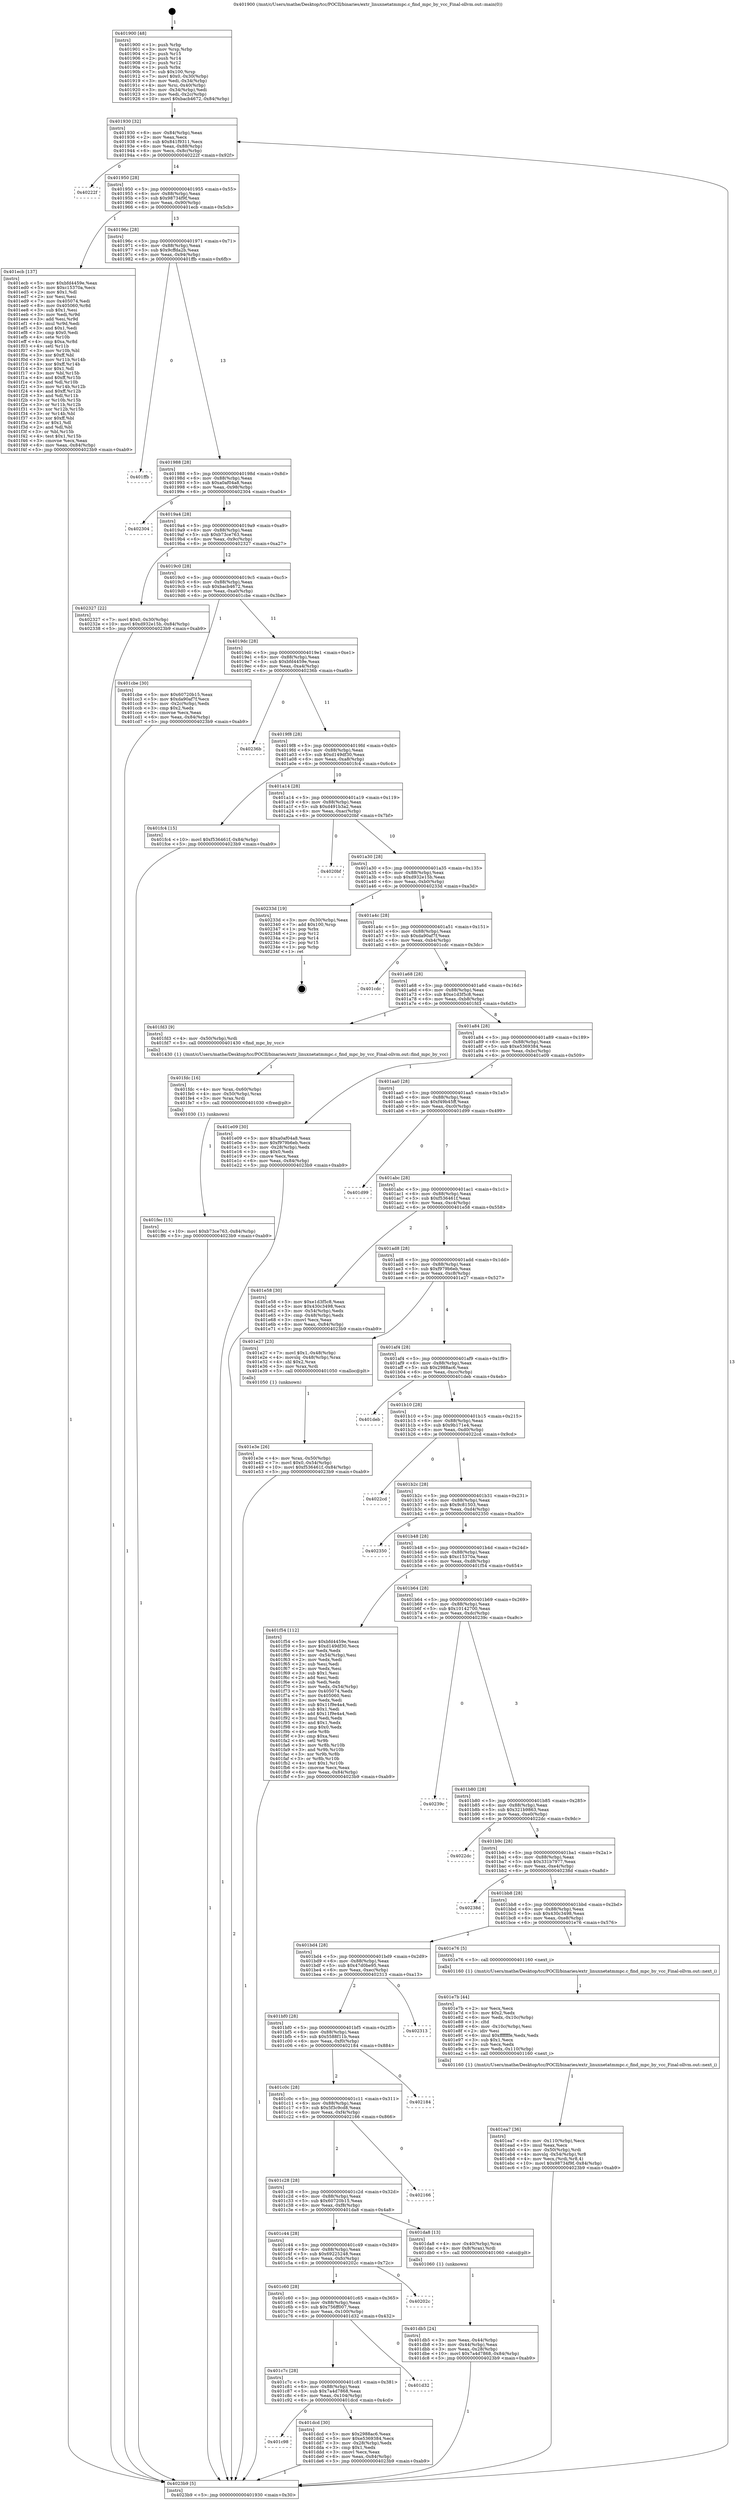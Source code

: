 digraph "0x401900" {
  label = "0x401900 (/mnt/c/Users/mathe/Desktop/tcc/POCII/binaries/extr_linuxnetatmmpc.c_find_mpc_by_vcc_Final-ollvm.out::main(0))"
  labelloc = "t"
  node[shape=record]

  Entry [label="",width=0.3,height=0.3,shape=circle,fillcolor=black,style=filled]
  "0x401930" [label="{
     0x401930 [32]\l
     | [instrs]\l
     &nbsp;&nbsp;0x401930 \<+6\>: mov -0x84(%rbp),%eax\l
     &nbsp;&nbsp;0x401936 \<+2\>: mov %eax,%ecx\l
     &nbsp;&nbsp;0x401938 \<+6\>: sub $0x841f9311,%ecx\l
     &nbsp;&nbsp;0x40193e \<+6\>: mov %eax,-0x88(%rbp)\l
     &nbsp;&nbsp;0x401944 \<+6\>: mov %ecx,-0x8c(%rbp)\l
     &nbsp;&nbsp;0x40194a \<+6\>: je 000000000040222f \<main+0x92f\>\l
  }"]
  "0x40222f" [label="{
     0x40222f\l
  }", style=dashed]
  "0x401950" [label="{
     0x401950 [28]\l
     | [instrs]\l
     &nbsp;&nbsp;0x401950 \<+5\>: jmp 0000000000401955 \<main+0x55\>\l
     &nbsp;&nbsp;0x401955 \<+6\>: mov -0x88(%rbp),%eax\l
     &nbsp;&nbsp;0x40195b \<+5\>: sub $0x98734f9f,%eax\l
     &nbsp;&nbsp;0x401960 \<+6\>: mov %eax,-0x90(%rbp)\l
     &nbsp;&nbsp;0x401966 \<+6\>: je 0000000000401ecb \<main+0x5cb\>\l
  }"]
  Exit [label="",width=0.3,height=0.3,shape=circle,fillcolor=black,style=filled,peripheries=2]
  "0x401ecb" [label="{
     0x401ecb [137]\l
     | [instrs]\l
     &nbsp;&nbsp;0x401ecb \<+5\>: mov $0xbfd4459e,%eax\l
     &nbsp;&nbsp;0x401ed0 \<+5\>: mov $0xc15370a,%ecx\l
     &nbsp;&nbsp;0x401ed5 \<+2\>: mov $0x1,%dl\l
     &nbsp;&nbsp;0x401ed7 \<+2\>: xor %esi,%esi\l
     &nbsp;&nbsp;0x401ed9 \<+7\>: mov 0x405074,%edi\l
     &nbsp;&nbsp;0x401ee0 \<+8\>: mov 0x405060,%r8d\l
     &nbsp;&nbsp;0x401ee8 \<+3\>: sub $0x1,%esi\l
     &nbsp;&nbsp;0x401eeb \<+3\>: mov %edi,%r9d\l
     &nbsp;&nbsp;0x401eee \<+3\>: add %esi,%r9d\l
     &nbsp;&nbsp;0x401ef1 \<+4\>: imul %r9d,%edi\l
     &nbsp;&nbsp;0x401ef5 \<+3\>: and $0x1,%edi\l
     &nbsp;&nbsp;0x401ef8 \<+3\>: cmp $0x0,%edi\l
     &nbsp;&nbsp;0x401efb \<+4\>: sete %r10b\l
     &nbsp;&nbsp;0x401eff \<+4\>: cmp $0xa,%r8d\l
     &nbsp;&nbsp;0x401f03 \<+4\>: setl %r11b\l
     &nbsp;&nbsp;0x401f07 \<+3\>: mov %r10b,%bl\l
     &nbsp;&nbsp;0x401f0a \<+3\>: xor $0xff,%bl\l
     &nbsp;&nbsp;0x401f0d \<+3\>: mov %r11b,%r14b\l
     &nbsp;&nbsp;0x401f10 \<+4\>: xor $0xff,%r14b\l
     &nbsp;&nbsp;0x401f14 \<+3\>: xor $0x1,%dl\l
     &nbsp;&nbsp;0x401f17 \<+3\>: mov %bl,%r15b\l
     &nbsp;&nbsp;0x401f1a \<+4\>: and $0xff,%r15b\l
     &nbsp;&nbsp;0x401f1e \<+3\>: and %dl,%r10b\l
     &nbsp;&nbsp;0x401f21 \<+3\>: mov %r14b,%r12b\l
     &nbsp;&nbsp;0x401f24 \<+4\>: and $0xff,%r12b\l
     &nbsp;&nbsp;0x401f28 \<+3\>: and %dl,%r11b\l
     &nbsp;&nbsp;0x401f2b \<+3\>: or %r10b,%r15b\l
     &nbsp;&nbsp;0x401f2e \<+3\>: or %r11b,%r12b\l
     &nbsp;&nbsp;0x401f31 \<+3\>: xor %r12b,%r15b\l
     &nbsp;&nbsp;0x401f34 \<+3\>: or %r14b,%bl\l
     &nbsp;&nbsp;0x401f37 \<+3\>: xor $0xff,%bl\l
     &nbsp;&nbsp;0x401f3a \<+3\>: or $0x1,%dl\l
     &nbsp;&nbsp;0x401f3d \<+2\>: and %dl,%bl\l
     &nbsp;&nbsp;0x401f3f \<+3\>: or %bl,%r15b\l
     &nbsp;&nbsp;0x401f42 \<+4\>: test $0x1,%r15b\l
     &nbsp;&nbsp;0x401f46 \<+3\>: cmovne %ecx,%eax\l
     &nbsp;&nbsp;0x401f49 \<+6\>: mov %eax,-0x84(%rbp)\l
     &nbsp;&nbsp;0x401f4f \<+5\>: jmp 00000000004023b9 \<main+0xab9\>\l
  }"]
  "0x40196c" [label="{
     0x40196c [28]\l
     | [instrs]\l
     &nbsp;&nbsp;0x40196c \<+5\>: jmp 0000000000401971 \<main+0x71\>\l
     &nbsp;&nbsp;0x401971 \<+6\>: mov -0x88(%rbp),%eax\l
     &nbsp;&nbsp;0x401977 \<+5\>: sub $0x9cffda2b,%eax\l
     &nbsp;&nbsp;0x40197c \<+6\>: mov %eax,-0x94(%rbp)\l
     &nbsp;&nbsp;0x401982 \<+6\>: je 0000000000401ffb \<main+0x6fb\>\l
  }"]
  "0x401fec" [label="{
     0x401fec [15]\l
     | [instrs]\l
     &nbsp;&nbsp;0x401fec \<+10\>: movl $0xb73ce763,-0x84(%rbp)\l
     &nbsp;&nbsp;0x401ff6 \<+5\>: jmp 00000000004023b9 \<main+0xab9\>\l
  }"]
  "0x401ffb" [label="{
     0x401ffb\l
  }", style=dashed]
  "0x401988" [label="{
     0x401988 [28]\l
     | [instrs]\l
     &nbsp;&nbsp;0x401988 \<+5\>: jmp 000000000040198d \<main+0x8d\>\l
     &nbsp;&nbsp;0x40198d \<+6\>: mov -0x88(%rbp),%eax\l
     &nbsp;&nbsp;0x401993 \<+5\>: sub $0xa0af04a8,%eax\l
     &nbsp;&nbsp;0x401998 \<+6\>: mov %eax,-0x98(%rbp)\l
     &nbsp;&nbsp;0x40199e \<+6\>: je 0000000000402304 \<main+0xa04\>\l
  }"]
  "0x401fdc" [label="{
     0x401fdc [16]\l
     | [instrs]\l
     &nbsp;&nbsp;0x401fdc \<+4\>: mov %rax,-0x60(%rbp)\l
     &nbsp;&nbsp;0x401fe0 \<+4\>: mov -0x50(%rbp),%rax\l
     &nbsp;&nbsp;0x401fe4 \<+3\>: mov %rax,%rdi\l
     &nbsp;&nbsp;0x401fe7 \<+5\>: call 0000000000401030 \<free@plt\>\l
     | [calls]\l
     &nbsp;&nbsp;0x401030 \{1\} (unknown)\l
  }"]
  "0x402304" [label="{
     0x402304\l
  }", style=dashed]
  "0x4019a4" [label="{
     0x4019a4 [28]\l
     | [instrs]\l
     &nbsp;&nbsp;0x4019a4 \<+5\>: jmp 00000000004019a9 \<main+0xa9\>\l
     &nbsp;&nbsp;0x4019a9 \<+6\>: mov -0x88(%rbp),%eax\l
     &nbsp;&nbsp;0x4019af \<+5\>: sub $0xb73ce763,%eax\l
     &nbsp;&nbsp;0x4019b4 \<+6\>: mov %eax,-0x9c(%rbp)\l
     &nbsp;&nbsp;0x4019ba \<+6\>: je 0000000000402327 \<main+0xa27\>\l
  }"]
  "0x401ea7" [label="{
     0x401ea7 [36]\l
     | [instrs]\l
     &nbsp;&nbsp;0x401ea7 \<+6\>: mov -0x110(%rbp),%ecx\l
     &nbsp;&nbsp;0x401ead \<+3\>: imul %eax,%ecx\l
     &nbsp;&nbsp;0x401eb0 \<+4\>: mov -0x50(%rbp),%rdi\l
     &nbsp;&nbsp;0x401eb4 \<+4\>: movslq -0x54(%rbp),%r8\l
     &nbsp;&nbsp;0x401eb8 \<+4\>: mov %ecx,(%rdi,%r8,4)\l
     &nbsp;&nbsp;0x401ebc \<+10\>: movl $0x98734f9f,-0x84(%rbp)\l
     &nbsp;&nbsp;0x401ec6 \<+5\>: jmp 00000000004023b9 \<main+0xab9\>\l
  }"]
  "0x402327" [label="{
     0x402327 [22]\l
     | [instrs]\l
     &nbsp;&nbsp;0x402327 \<+7\>: movl $0x0,-0x30(%rbp)\l
     &nbsp;&nbsp;0x40232e \<+10\>: movl $0xd932e15b,-0x84(%rbp)\l
     &nbsp;&nbsp;0x402338 \<+5\>: jmp 00000000004023b9 \<main+0xab9\>\l
  }"]
  "0x4019c0" [label="{
     0x4019c0 [28]\l
     | [instrs]\l
     &nbsp;&nbsp;0x4019c0 \<+5\>: jmp 00000000004019c5 \<main+0xc5\>\l
     &nbsp;&nbsp;0x4019c5 \<+6\>: mov -0x88(%rbp),%eax\l
     &nbsp;&nbsp;0x4019cb \<+5\>: sub $0xbacb4672,%eax\l
     &nbsp;&nbsp;0x4019d0 \<+6\>: mov %eax,-0xa0(%rbp)\l
     &nbsp;&nbsp;0x4019d6 \<+6\>: je 0000000000401cbe \<main+0x3be\>\l
  }"]
  "0x401e7b" [label="{
     0x401e7b [44]\l
     | [instrs]\l
     &nbsp;&nbsp;0x401e7b \<+2\>: xor %ecx,%ecx\l
     &nbsp;&nbsp;0x401e7d \<+5\>: mov $0x2,%edx\l
     &nbsp;&nbsp;0x401e82 \<+6\>: mov %edx,-0x10c(%rbp)\l
     &nbsp;&nbsp;0x401e88 \<+1\>: cltd\l
     &nbsp;&nbsp;0x401e89 \<+6\>: mov -0x10c(%rbp),%esi\l
     &nbsp;&nbsp;0x401e8f \<+2\>: idiv %esi\l
     &nbsp;&nbsp;0x401e91 \<+6\>: imul $0xfffffffe,%edx,%edx\l
     &nbsp;&nbsp;0x401e97 \<+3\>: sub $0x1,%ecx\l
     &nbsp;&nbsp;0x401e9a \<+2\>: sub %ecx,%edx\l
     &nbsp;&nbsp;0x401e9c \<+6\>: mov %edx,-0x110(%rbp)\l
     &nbsp;&nbsp;0x401ea2 \<+5\>: call 0000000000401160 \<next_i\>\l
     | [calls]\l
     &nbsp;&nbsp;0x401160 \{1\} (/mnt/c/Users/mathe/Desktop/tcc/POCII/binaries/extr_linuxnetatmmpc.c_find_mpc_by_vcc_Final-ollvm.out::next_i)\l
  }"]
  "0x401cbe" [label="{
     0x401cbe [30]\l
     | [instrs]\l
     &nbsp;&nbsp;0x401cbe \<+5\>: mov $0x60720b15,%eax\l
     &nbsp;&nbsp;0x401cc3 \<+5\>: mov $0xda90af7f,%ecx\l
     &nbsp;&nbsp;0x401cc8 \<+3\>: mov -0x2c(%rbp),%edx\l
     &nbsp;&nbsp;0x401ccb \<+3\>: cmp $0x2,%edx\l
     &nbsp;&nbsp;0x401cce \<+3\>: cmovne %ecx,%eax\l
     &nbsp;&nbsp;0x401cd1 \<+6\>: mov %eax,-0x84(%rbp)\l
     &nbsp;&nbsp;0x401cd7 \<+5\>: jmp 00000000004023b9 \<main+0xab9\>\l
  }"]
  "0x4019dc" [label="{
     0x4019dc [28]\l
     | [instrs]\l
     &nbsp;&nbsp;0x4019dc \<+5\>: jmp 00000000004019e1 \<main+0xe1\>\l
     &nbsp;&nbsp;0x4019e1 \<+6\>: mov -0x88(%rbp),%eax\l
     &nbsp;&nbsp;0x4019e7 \<+5\>: sub $0xbfd4459e,%eax\l
     &nbsp;&nbsp;0x4019ec \<+6\>: mov %eax,-0xa4(%rbp)\l
     &nbsp;&nbsp;0x4019f2 \<+6\>: je 000000000040236b \<main+0xa6b\>\l
  }"]
  "0x4023b9" [label="{
     0x4023b9 [5]\l
     | [instrs]\l
     &nbsp;&nbsp;0x4023b9 \<+5\>: jmp 0000000000401930 \<main+0x30\>\l
  }"]
  "0x401900" [label="{
     0x401900 [48]\l
     | [instrs]\l
     &nbsp;&nbsp;0x401900 \<+1\>: push %rbp\l
     &nbsp;&nbsp;0x401901 \<+3\>: mov %rsp,%rbp\l
     &nbsp;&nbsp;0x401904 \<+2\>: push %r15\l
     &nbsp;&nbsp;0x401906 \<+2\>: push %r14\l
     &nbsp;&nbsp;0x401908 \<+2\>: push %r12\l
     &nbsp;&nbsp;0x40190a \<+1\>: push %rbx\l
     &nbsp;&nbsp;0x40190b \<+7\>: sub $0x100,%rsp\l
     &nbsp;&nbsp;0x401912 \<+7\>: movl $0x0,-0x30(%rbp)\l
     &nbsp;&nbsp;0x401919 \<+3\>: mov %edi,-0x34(%rbp)\l
     &nbsp;&nbsp;0x40191c \<+4\>: mov %rsi,-0x40(%rbp)\l
     &nbsp;&nbsp;0x401920 \<+3\>: mov -0x34(%rbp),%edi\l
     &nbsp;&nbsp;0x401923 \<+3\>: mov %edi,-0x2c(%rbp)\l
     &nbsp;&nbsp;0x401926 \<+10\>: movl $0xbacb4672,-0x84(%rbp)\l
  }"]
  "0x401e3e" [label="{
     0x401e3e [26]\l
     | [instrs]\l
     &nbsp;&nbsp;0x401e3e \<+4\>: mov %rax,-0x50(%rbp)\l
     &nbsp;&nbsp;0x401e42 \<+7\>: movl $0x0,-0x54(%rbp)\l
     &nbsp;&nbsp;0x401e49 \<+10\>: movl $0xf536461f,-0x84(%rbp)\l
     &nbsp;&nbsp;0x401e53 \<+5\>: jmp 00000000004023b9 \<main+0xab9\>\l
  }"]
  "0x40236b" [label="{
     0x40236b\l
  }", style=dashed]
  "0x4019f8" [label="{
     0x4019f8 [28]\l
     | [instrs]\l
     &nbsp;&nbsp;0x4019f8 \<+5\>: jmp 00000000004019fd \<main+0xfd\>\l
     &nbsp;&nbsp;0x4019fd \<+6\>: mov -0x88(%rbp),%eax\l
     &nbsp;&nbsp;0x401a03 \<+5\>: sub $0xd149df30,%eax\l
     &nbsp;&nbsp;0x401a08 \<+6\>: mov %eax,-0xa8(%rbp)\l
     &nbsp;&nbsp;0x401a0e \<+6\>: je 0000000000401fc4 \<main+0x6c4\>\l
  }"]
  "0x401c98" [label="{
     0x401c98\l
  }", style=dashed]
  "0x401fc4" [label="{
     0x401fc4 [15]\l
     | [instrs]\l
     &nbsp;&nbsp;0x401fc4 \<+10\>: movl $0xf536461f,-0x84(%rbp)\l
     &nbsp;&nbsp;0x401fce \<+5\>: jmp 00000000004023b9 \<main+0xab9\>\l
  }"]
  "0x401a14" [label="{
     0x401a14 [28]\l
     | [instrs]\l
     &nbsp;&nbsp;0x401a14 \<+5\>: jmp 0000000000401a19 \<main+0x119\>\l
     &nbsp;&nbsp;0x401a19 \<+6\>: mov -0x88(%rbp),%eax\l
     &nbsp;&nbsp;0x401a1f \<+5\>: sub $0xd491b3a2,%eax\l
     &nbsp;&nbsp;0x401a24 \<+6\>: mov %eax,-0xac(%rbp)\l
     &nbsp;&nbsp;0x401a2a \<+6\>: je 00000000004020bf \<main+0x7bf\>\l
  }"]
  "0x401dcd" [label="{
     0x401dcd [30]\l
     | [instrs]\l
     &nbsp;&nbsp;0x401dcd \<+5\>: mov $0x2988ac6,%eax\l
     &nbsp;&nbsp;0x401dd2 \<+5\>: mov $0xe5369384,%ecx\l
     &nbsp;&nbsp;0x401dd7 \<+3\>: mov -0x28(%rbp),%edx\l
     &nbsp;&nbsp;0x401dda \<+3\>: cmp $0x1,%edx\l
     &nbsp;&nbsp;0x401ddd \<+3\>: cmovl %ecx,%eax\l
     &nbsp;&nbsp;0x401de0 \<+6\>: mov %eax,-0x84(%rbp)\l
     &nbsp;&nbsp;0x401de6 \<+5\>: jmp 00000000004023b9 \<main+0xab9\>\l
  }"]
  "0x4020bf" [label="{
     0x4020bf\l
  }", style=dashed]
  "0x401a30" [label="{
     0x401a30 [28]\l
     | [instrs]\l
     &nbsp;&nbsp;0x401a30 \<+5\>: jmp 0000000000401a35 \<main+0x135\>\l
     &nbsp;&nbsp;0x401a35 \<+6\>: mov -0x88(%rbp),%eax\l
     &nbsp;&nbsp;0x401a3b \<+5\>: sub $0xd932e15b,%eax\l
     &nbsp;&nbsp;0x401a40 \<+6\>: mov %eax,-0xb0(%rbp)\l
     &nbsp;&nbsp;0x401a46 \<+6\>: je 000000000040233d \<main+0xa3d\>\l
  }"]
  "0x401c7c" [label="{
     0x401c7c [28]\l
     | [instrs]\l
     &nbsp;&nbsp;0x401c7c \<+5\>: jmp 0000000000401c81 \<main+0x381\>\l
     &nbsp;&nbsp;0x401c81 \<+6\>: mov -0x88(%rbp),%eax\l
     &nbsp;&nbsp;0x401c87 \<+5\>: sub $0x7a4d7868,%eax\l
     &nbsp;&nbsp;0x401c8c \<+6\>: mov %eax,-0x104(%rbp)\l
     &nbsp;&nbsp;0x401c92 \<+6\>: je 0000000000401dcd \<main+0x4cd\>\l
  }"]
  "0x40233d" [label="{
     0x40233d [19]\l
     | [instrs]\l
     &nbsp;&nbsp;0x40233d \<+3\>: mov -0x30(%rbp),%eax\l
     &nbsp;&nbsp;0x402340 \<+7\>: add $0x100,%rsp\l
     &nbsp;&nbsp;0x402347 \<+1\>: pop %rbx\l
     &nbsp;&nbsp;0x402348 \<+2\>: pop %r12\l
     &nbsp;&nbsp;0x40234a \<+2\>: pop %r14\l
     &nbsp;&nbsp;0x40234c \<+2\>: pop %r15\l
     &nbsp;&nbsp;0x40234e \<+1\>: pop %rbp\l
     &nbsp;&nbsp;0x40234f \<+1\>: ret\l
  }"]
  "0x401a4c" [label="{
     0x401a4c [28]\l
     | [instrs]\l
     &nbsp;&nbsp;0x401a4c \<+5\>: jmp 0000000000401a51 \<main+0x151\>\l
     &nbsp;&nbsp;0x401a51 \<+6\>: mov -0x88(%rbp),%eax\l
     &nbsp;&nbsp;0x401a57 \<+5\>: sub $0xda90af7f,%eax\l
     &nbsp;&nbsp;0x401a5c \<+6\>: mov %eax,-0xb4(%rbp)\l
     &nbsp;&nbsp;0x401a62 \<+6\>: je 0000000000401cdc \<main+0x3dc\>\l
  }"]
  "0x401d32" [label="{
     0x401d32\l
  }", style=dashed]
  "0x401cdc" [label="{
     0x401cdc\l
  }", style=dashed]
  "0x401a68" [label="{
     0x401a68 [28]\l
     | [instrs]\l
     &nbsp;&nbsp;0x401a68 \<+5\>: jmp 0000000000401a6d \<main+0x16d\>\l
     &nbsp;&nbsp;0x401a6d \<+6\>: mov -0x88(%rbp),%eax\l
     &nbsp;&nbsp;0x401a73 \<+5\>: sub $0xe1d3f5c8,%eax\l
     &nbsp;&nbsp;0x401a78 \<+6\>: mov %eax,-0xb8(%rbp)\l
     &nbsp;&nbsp;0x401a7e \<+6\>: je 0000000000401fd3 \<main+0x6d3\>\l
  }"]
  "0x401c60" [label="{
     0x401c60 [28]\l
     | [instrs]\l
     &nbsp;&nbsp;0x401c60 \<+5\>: jmp 0000000000401c65 \<main+0x365\>\l
     &nbsp;&nbsp;0x401c65 \<+6\>: mov -0x88(%rbp),%eax\l
     &nbsp;&nbsp;0x401c6b \<+5\>: sub $0x756ff007,%eax\l
     &nbsp;&nbsp;0x401c70 \<+6\>: mov %eax,-0x100(%rbp)\l
     &nbsp;&nbsp;0x401c76 \<+6\>: je 0000000000401d32 \<main+0x432\>\l
  }"]
  "0x401fd3" [label="{
     0x401fd3 [9]\l
     | [instrs]\l
     &nbsp;&nbsp;0x401fd3 \<+4\>: mov -0x50(%rbp),%rdi\l
     &nbsp;&nbsp;0x401fd7 \<+5\>: call 0000000000401430 \<find_mpc_by_vcc\>\l
     | [calls]\l
     &nbsp;&nbsp;0x401430 \{1\} (/mnt/c/Users/mathe/Desktop/tcc/POCII/binaries/extr_linuxnetatmmpc.c_find_mpc_by_vcc_Final-ollvm.out::find_mpc_by_vcc)\l
  }"]
  "0x401a84" [label="{
     0x401a84 [28]\l
     | [instrs]\l
     &nbsp;&nbsp;0x401a84 \<+5\>: jmp 0000000000401a89 \<main+0x189\>\l
     &nbsp;&nbsp;0x401a89 \<+6\>: mov -0x88(%rbp),%eax\l
     &nbsp;&nbsp;0x401a8f \<+5\>: sub $0xe5369384,%eax\l
     &nbsp;&nbsp;0x401a94 \<+6\>: mov %eax,-0xbc(%rbp)\l
     &nbsp;&nbsp;0x401a9a \<+6\>: je 0000000000401e09 \<main+0x509\>\l
  }"]
  "0x40202c" [label="{
     0x40202c\l
  }", style=dashed]
  "0x401e09" [label="{
     0x401e09 [30]\l
     | [instrs]\l
     &nbsp;&nbsp;0x401e09 \<+5\>: mov $0xa0af04a8,%eax\l
     &nbsp;&nbsp;0x401e0e \<+5\>: mov $0xf979b6eb,%ecx\l
     &nbsp;&nbsp;0x401e13 \<+3\>: mov -0x28(%rbp),%edx\l
     &nbsp;&nbsp;0x401e16 \<+3\>: cmp $0x0,%edx\l
     &nbsp;&nbsp;0x401e19 \<+3\>: cmove %ecx,%eax\l
     &nbsp;&nbsp;0x401e1c \<+6\>: mov %eax,-0x84(%rbp)\l
     &nbsp;&nbsp;0x401e22 \<+5\>: jmp 00000000004023b9 \<main+0xab9\>\l
  }"]
  "0x401aa0" [label="{
     0x401aa0 [28]\l
     | [instrs]\l
     &nbsp;&nbsp;0x401aa0 \<+5\>: jmp 0000000000401aa5 \<main+0x1a5\>\l
     &nbsp;&nbsp;0x401aa5 \<+6\>: mov -0x88(%rbp),%eax\l
     &nbsp;&nbsp;0x401aab \<+5\>: sub $0xf49b45ff,%eax\l
     &nbsp;&nbsp;0x401ab0 \<+6\>: mov %eax,-0xc0(%rbp)\l
     &nbsp;&nbsp;0x401ab6 \<+6\>: je 0000000000401d99 \<main+0x499\>\l
  }"]
  "0x401db5" [label="{
     0x401db5 [24]\l
     | [instrs]\l
     &nbsp;&nbsp;0x401db5 \<+3\>: mov %eax,-0x44(%rbp)\l
     &nbsp;&nbsp;0x401db8 \<+3\>: mov -0x44(%rbp),%eax\l
     &nbsp;&nbsp;0x401dbb \<+3\>: mov %eax,-0x28(%rbp)\l
     &nbsp;&nbsp;0x401dbe \<+10\>: movl $0x7a4d7868,-0x84(%rbp)\l
     &nbsp;&nbsp;0x401dc8 \<+5\>: jmp 00000000004023b9 \<main+0xab9\>\l
  }"]
  "0x401d99" [label="{
     0x401d99\l
  }", style=dashed]
  "0x401abc" [label="{
     0x401abc [28]\l
     | [instrs]\l
     &nbsp;&nbsp;0x401abc \<+5\>: jmp 0000000000401ac1 \<main+0x1c1\>\l
     &nbsp;&nbsp;0x401ac1 \<+6\>: mov -0x88(%rbp),%eax\l
     &nbsp;&nbsp;0x401ac7 \<+5\>: sub $0xf536461f,%eax\l
     &nbsp;&nbsp;0x401acc \<+6\>: mov %eax,-0xc4(%rbp)\l
     &nbsp;&nbsp;0x401ad2 \<+6\>: je 0000000000401e58 \<main+0x558\>\l
  }"]
  "0x401c44" [label="{
     0x401c44 [28]\l
     | [instrs]\l
     &nbsp;&nbsp;0x401c44 \<+5\>: jmp 0000000000401c49 \<main+0x349\>\l
     &nbsp;&nbsp;0x401c49 \<+6\>: mov -0x88(%rbp),%eax\l
     &nbsp;&nbsp;0x401c4f \<+5\>: sub $0x69225248,%eax\l
     &nbsp;&nbsp;0x401c54 \<+6\>: mov %eax,-0xfc(%rbp)\l
     &nbsp;&nbsp;0x401c5a \<+6\>: je 000000000040202c \<main+0x72c\>\l
  }"]
  "0x401e58" [label="{
     0x401e58 [30]\l
     | [instrs]\l
     &nbsp;&nbsp;0x401e58 \<+5\>: mov $0xe1d3f5c8,%eax\l
     &nbsp;&nbsp;0x401e5d \<+5\>: mov $0x430c3498,%ecx\l
     &nbsp;&nbsp;0x401e62 \<+3\>: mov -0x54(%rbp),%edx\l
     &nbsp;&nbsp;0x401e65 \<+3\>: cmp -0x48(%rbp),%edx\l
     &nbsp;&nbsp;0x401e68 \<+3\>: cmovl %ecx,%eax\l
     &nbsp;&nbsp;0x401e6b \<+6\>: mov %eax,-0x84(%rbp)\l
     &nbsp;&nbsp;0x401e71 \<+5\>: jmp 00000000004023b9 \<main+0xab9\>\l
  }"]
  "0x401ad8" [label="{
     0x401ad8 [28]\l
     | [instrs]\l
     &nbsp;&nbsp;0x401ad8 \<+5\>: jmp 0000000000401add \<main+0x1dd\>\l
     &nbsp;&nbsp;0x401add \<+6\>: mov -0x88(%rbp),%eax\l
     &nbsp;&nbsp;0x401ae3 \<+5\>: sub $0xf979b6eb,%eax\l
     &nbsp;&nbsp;0x401ae8 \<+6\>: mov %eax,-0xc8(%rbp)\l
     &nbsp;&nbsp;0x401aee \<+6\>: je 0000000000401e27 \<main+0x527\>\l
  }"]
  "0x401da8" [label="{
     0x401da8 [13]\l
     | [instrs]\l
     &nbsp;&nbsp;0x401da8 \<+4\>: mov -0x40(%rbp),%rax\l
     &nbsp;&nbsp;0x401dac \<+4\>: mov 0x8(%rax),%rdi\l
     &nbsp;&nbsp;0x401db0 \<+5\>: call 0000000000401060 \<atoi@plt\>\l
     | [calls]\l
     &nbsp;&nbsp;0x401060 \{1\} (unknown)\l
  }"]
  "0x401e27" [label="{
     0x401e27 [23]\l
     | [instrs]\l
     &nbsp;&nbsp;0x401e27 \<+7\>: movl $0x1,-0x48(%rbp)\l
     &nbsp;&nbsp;0x401e2e \<+4\>: movslq -0x48(%rbp),%rax\l
     &nbsp;&nbsp;0x401e32 \<+4\>: shl $0x2,%rax\l
     &nbsp;&nbsp;0x401e36 \<+3\>: mov %rax,%rdi\l
     &nbsp;&nbsp;0x401e39 \<+5\>: call 0000000000401050 \<malloc@plt\>\l
     | [calls]\l
     &nbsp;&nbsp;0x401050 \{1\} (unknown)\l
  }"]
  "0x401af4" [label="{
     0x401af4 [28]\l
     | [instrs]\l
     &nbsp;&nbsp;0x401af4 \<+5\>: jmp 0000000000401af9 \<main+0x1f9\>\l
     &nbsp;&nbsp;0x401af9 \<+6\>: mov -0x88(%rbp),%eax\l
     &nbsp;&nbsp;0x401aff \<+5\>: sub $0x2988ac6,%eax\l
     &nbsp;&nbsp;0x401b04 \<+6\>: mov %eax,-0xcc(%rbp)\l
     &nbsp;&nbsp;0x401b0a \<+6\>: je 0000000000401deb \<main+0x4eb\>\l
  }"]
  "0x401c28" [label="{
     0x401c28 [28]\l
     | [instrs]\l
     &nbsp;&nbsp;0x401c28 \<+5\>: jmp 0000000000401c2d \<main+0x32d\>\l
     &nbsp;&nbsp;0x401c2d \<+6\>: mov -0x88(%rbp),%eax\l
     &nbsp;&nbsp;0x401c33 \<+5\>: sub $0x60720b15,%eax\l
     &nbsp;&nbsp;0x401c38 \<+6\>: mov %eax,-0xf8(%rbp)\l
     &nbsp;&nbsp;0x401c3e \<+6\>: je 0000000000401da8 \<main+0x4a8\>\l
  }"]
  "0x401deb" [label="{
     0x401deb\l
  }", style=dashed]
  "0x401b10" [label="{
     0x401b10 [28]\l
     | [instrs]\l
     &nbsp;&nbsp;0x401b10 \<+5\>: jmp 0000000000401b15 \<main+0x215\>\l
     &nbsp;&nbsp;0x401b15 \<+6\>: mov -0x88(%rbp),%eax\l
     &nbsp;&nbsp;0x401b1b \<+5\>: sub $0x9b171e4,%eax\l
     &nbsp;&nbsp;0x401b20 \<+6\>: mov %eax,-0xd0(%rbp)\l
     &nbsp;&nbsp;0x401b26 \<+6\>: je 00000000004022cd \<main+0x9cd\>\l
  }"]
  "0x402166" [label="{
     0x402166\l
  }", style=dashed]
  "0x4022cd" [label="{
     0x4022cd\l
  }", style=dashed]
  "0x401b2c" [label="{
     0x401b2c [28]\l
     | [instrs]\l
     &nbsp;&nbsp;0x401b2c \<+5\>: jmp 0000000000401b31 \<main+0x231\>\l
     &nbsp;&nbsp;0x401b31 \<+6\>: mov -0x88(%rbp),%eax\l
     &nbsp;&nbsp;0x401b37 \<+5\>: sub $0x9c81503,%eax\l
     &nbsp;&nbsp;0x401b3c \<+6\>: mov %eax,-0xd4(%rbp)\l
     &nbsp;&nbsp;0x401b42 \<+6\>: je 0000000000402350 \<main+0xa50\>\l
  }"]
  "0x401c0c" [label="{
     0x401c0c [28]\l
     | [instrs]\l
     &nbsp;&nbsp;0x401c0c \<+5\>: jmp 0000000000401c11 \<main+0x311\>\l
     &nbsp;&nbsp;0x401c11 \<+6\>: mov -0x88(%rbp),%eax\l
     &nbsp;&nbsp;0x401c17 \<+5\>: sub $0x5f3c9cd8,%eax\l
     &nbsp;&nbsp;0x401c1c \<+6\>: mov %eax,-0xf4(%rbp)\l
     &nbsp;&nbsp;0x401c22 \<+6\>: je 0000000000402166 \<main+0x866\>\l
  }"]
  "0x402350" [label="{
     0x402350\l
  }", style=dashed]
  "0x401b48" [label="{
     0x401b48 [28]\l
     | [instrs]\l
     &nbsp;&nbsp;0x401b48 \<+5\>: jmp 0000000000401b4d \<main+0x24d\>\l
     &nbsp;&nbsp;0x401b4d \<+6\>: mov -0x88(%rbp),%eax\l
     &nbsp;&nbsp;0x401b53 \<+5\>: sub $0xc15370a,%eax\l
     &nbsp;&nbsp;0x401b58 \<+6\>: mov %eax,-0xd8(%rbp)\l
     &nbsp;&nbsp;0x401b5e \<+6\>: je 0000000000401f54 \<main+0x654\>\l
  }"]
  "0x402184" [label="{
     0x402184\l
  }", style=dashed]
  "0x401f54" [label="{
     0x401f54 [112]\l
     | [instrs]\l
     &nbsp;&nbsp;0x401f54 \<+5\>: mov $0xbfd4459e,%eax\l
     &nbsp;&nbsp;0x401f59 \<+5\>: mov $0xd149df30,%ecx\l
     &nbsp;&nbsp;0x401f5e \<+2\>: xor %edx,%edx\l
     &nbsp;&nbsp;0x401f60 \<+3\>: mov -0x54(%rbp),%esi\l
     &nbsp;&nbsp;0x401f63 \<+2\>: mov %edx,%edi\l
     &nbsp;&nbsp;0x401f65 \<+2\>: sub %esi,%edi\l
     &nbsp;&nbsp;0x401f67 \<+2\>: mov %edx,%esi\l
     &nbsp;&nbsp;0x401f69 \<+3\>: sub $0x1,%esi\l
     &nbsp;&nbsp;0x401f6c \<+2\>: add %esi,%edi\l
     &nbsp;&nbsp;0x401f6e \<+2\>: sub %edi,%edx\l
     &nbsp;&nbsp;0x401f70 \<+3\>: mov %edx,-0x54(%rbp)\l
     &nbsp;&nbsp;0x401f73 \<+7\>: mov 0x405074,%edx\l
     &nbsp;&nbsp;0x401f7a \<+7\>: mov 0x405060,%esi\l
     &nbsp;&nbsp;0x401f81 \<+2\>: mov %edx,%edi\l
     &nbsp;&nbsp;0x401f83 \<+6\>: sub $0x11f9e4a4,%edi\l
     &nbsp;&nbsp;0x401f89 \<+3\>: sub $0x1,%edi\l
     &nbsp;&nbsp;0x401f8c \<+6\>: add $0x11f9e4a4,%edi\l
     &nbsp;&nbsp;0x401f92 \<+3\>: imul %edi,%edx\l
     &nbsp;&nbsp;0x401f95 \<+3\>: and $0x1,%edx\l
     &nbsp;&nbsp;0x401f98 \<+3\>: cmp $0x0,%edx\l
     &nbsp;&nbsp;0x401f9b \<+4\>: sete %r8b\l
     &nbsp;&nbsp;0x401f9f \<+3\>: cmp $0xa,%esi\l
     &nbsp;&nbsp;0x401fa2 \<+4\>: setl %r9b\l
     &nbsp;&nbsp;0x401fa6 \<+3\>: mov %r8b,%r10b\l
     &nbsp;&nbsp;0x401fa9 \<+3\>: and %r9b,%r10b\l
     &nbsp;&nbsp;0x401fac \<+3\>: xor %r9b,%r8b\l
     &nbsp;&nbsp;0x401faf \<+3\>: or %r8b,%r10b\l
     &nbsp;&nbsp;0x401fb2 \<+4\>: test $0x1,%r10b\l
     &nbsp;&nbsp;0x401fb6 \<+3\>: cmovne %ecx,%eax\l
     &nbsp;&nbsp;0x401fb9 \<+6\>: mov %eax,-0x84(%rbp)\l
     &nbsp;&nbsp;0x401fbf \<+5\>: jmp 00000000004023b9 \<main+0xab9\>\l
  }"]
  "0x401b64" [label="{
     0x401b64 [28]\l
     | [instrs]\l
     &nbsp;&nbsp;0x401b64 \<+5\>: jmp 0000000000401b69 \<main+0x269\>\l
     &nbsp;&nbsp;0x401b69 \<+6\>: mov -0x88(%rbp),%eax\l
     &nbsp;&nbsp;0x401b6f \<+5\>: sub $0x10142700,%eax\l
     &nbsp;&nbsp;0x401b74 \<+6\>: mov %eax,-0xdc(%rbp)\l
     &nbsp;&nbsp;0x401b7a \<+6\>: je 000000000040239c \<main+0xa9c\>\l
  }"]
  "0x401bf0" [label="{
     0x401bf0 [28]\l
     | [instrs]\l
     &nbsp;&nbsp;0x401bf0 \<+5\>: jmp 0000000000401bf5 \<main+0x2f5\>\l
     &nbsp;&nbsp;0x401bf5 \<+6\>: mov -0x88(%rbp),%eax\l
     &nbsp;&nbsp;0x401bfb \<+5\>: sub $0x5588f11b,%eax\l
     &nbsp;&nbsp;0x401c00 \<+6\>: mov %eax,-0xf0(%rbp)\l
     &nbsp;&nbsp;0x401c06 \<+6\>: je 0000000000402184 \<main+0x884\>\l
  }"]
  "0x40239c" [label="{
     0x40239c\l
  }", style=dashed]
  "0x401b80" [label="{
     0x401b80 [28]\l
     | [instrs]\l
     &nbsp;&nbsp;0x401b80 \<+5\>: jmp 0000000000401b85 \<main+0x285\>\l
     &nbsp;&nbsp;0x401b85 \<+6\>: mov -0x88(%rbp),%eax\l
     &nbsp;&nbsp;0x401b8b \<+5\>: sub $0x321b9863,%eax\l
     &nbsp;&nbsp;0x401b90 \<+6\>: mov %eax,-0xe0(%rbp)\l
     &nbsp;&nbsp;0x401b96 \<+6\>: je 00000000004022dc \<main+0x9dc\>\l
  }"]
  "0x402313" [label="{
     0x402313\l
  }", style=dashed]
  "0x4022dc" [label="{
     0x4022dc\l
  }", style=dashed]
  "0x401b9c" [label="{
     0x401b9c [28]\l
     | [instrs]\l
     &nbsp;&nbsp;0x401b9c \<+5\>: jmp 0000000000401ba1 \<main+0x2a1\>\l
     &nbsp;&nbsp;0x401ba1 \<+6\>: mov -0x88(%rbp),%eax\l
     &nbsp;&nbsp;0x401ba7 \<+5\>: sub $0x331b7977,%eax\l
     &nbsp;&nbsp;0x401bac \<+6\>: mov %eax,-0xe4(%rbp)\l
     &nbsp;&nbsp;0x401bb2 \<+6\>: je 000000000040238d \<main+0xa8d\>\l
  }"]
  "0x401bd4" [label="{
     0x401bd4 [28]\l
     | [instrs]\l
     &nbsp;&nbsp;0x401bd4 \<+5\>: jmp 0000000000401bd9 \<main+0x2d9\>\l
     &nbsp;&nbsp;0x401bd9 \<+6\>: mov -0x88(%rbp),%eax\l
     &nbsp;&nbsp;0x401bdf \<+5\>: sub $0x47d0be95,%eax\l
     &nbsp;&nbsp;0x401be4 \<+6\>: mov %eax,-0xec(%rbp)\l
     &nbsp;&nbsp;0x401bea \<+6\>: je 0000000000402313 \<main+0xa13\>\l
  }"]
  "0x40238d" [label="{
     0x40238d\l
  }", style=dashed]
  "0x401bb8" [label="{
     0x401bb8 [28]\l
     | [instrs]\l
     &nbsp;&nbsp;0x401bb8 \<+5\>: jmp 0000000000401bbd \<main+0x2bd\>\l
     &nbsp;&nbsp;0x401bbd \<+6\>: mov -0x88(%rbp),%eax\l
     &nbsp;&nbsp;0x401bc3 \<+5\>: sub $0x430c3498,%eax\l
     &nbsp;&nbsp;0x401bc8 \<+6\>: mov %eax,-0xe8(%rbp)\l
     &nbsp;&nbsp;0x401bce \<+6\>: je 0000000000401e76 \<main+0x576\>\l
  }"]
  "0x401e76" [label="{
     0x401e76 [5]\l
     | [instrs]\l
     &nbsp;&nbsp;0x401e76 \<+5\>: call 0000000000401160 \<next_i\>\l
     | [calls]\l
     &nbsp;&nbsp;0x401160 \{1\} (/mnt/c/Users/mathe/Desktop/tcc/POCII/binaries/extr_linuxnetatmmpc.c_find_mpc_by_vcc_Final-ollvm.out::next_i)\l
  }"]
  Entry -> "0x401900" [label=" 1"]
  "0x401930" -> "0x40222f" [label=" 0"]
  "0x401930" -> "0x401950" [label=" 14"]
  "0x40233d" -> Exit [label=" 1"]
  "0x401950" -> "0x401ecb" [label=" 1"]
  "0x401950" -> "0x40196c" [label=" 13"]
  "0x402327" -> "0x4023b9" [label=" 1"]
  "0x40196c" -> "0x401ffb" [label=" 0"]
  "0x40196c" -> "0x401988" [label=" 13"]
  "0x401fec" -> "0x4023b9" [label=" 1"]
  "0x401988" -> "0x402304" [label=" 0"]
  "0x401988" -> "0x4019a4" [label=" 13"]
  "0x401fdc" -> "0x401fec" [label=" 1"]
  "0x4019a4" -> "0x402327" [label=" 1"]
  "0x4019a4" -> "0x4019c0" [label=" 12"]
  "0x401fd3" -> "0x401fdc" [label=" 1"]
  "0x4019c0" -> "0x401cbe" [label=" 1"]
  "0x4019c0" -> "0x4019dc" [label=" 11"]
  "0x401cbe" -> "0x4023b9" [label=" 1"]
  "0x401900" -> "0x401930" [label=" 1"]
  "0x4023b9" -> "0x401930" [label=" 13"]
  "0x401fc4" -> "0x4023b9" [label=" 1"]
  "0x4019dc" -> "0x40236b" [label=" 0"]
  "0x4019dc" -> "0x4019f8" [label=" 11"]
  "0x401f54" -> "0x4023b9" [label=" 1"]
  "0x4019f8" -> "0x401fc4" [label=" 1"]
  "0x4019f8" -> "0x401a14" [label=" 10"]
  "0x401ecb" -> "0x4023b9" [label=" 1"]
  "0x401a14" -> "0x4020bf" [label=" 0"]
  "0x401a14" -> "0x401a30" [label=" 10"]
  "0x401ea7" -> "0x4023b9" [label=" 1"]
  "0x401a30" -> "0x40233d" [label=" 1"]
  "0x401a30" -> "0x401a4c" [label=" 9"]
  "0x401e76" -> "0x401e7b" [label=" 1"]
  "0x401a4c" -> "0x401cdc" [label=" 0"]
  "0x401a4c" -> "0x401a68" [label=" 9"]
  "0x401e58" -> "0x4023b9" [label=" 2"]
  "0x401a68" -> "0x401fd3" [label=" 1"]
  "0x401a68" -> "0x401a84" [label=" 8"]
  "0x401e27" -> "0x401e3e" [label=" 1"]
  "0x401a84" -> "0x401e09" [label=" 1"]
  "0x401a84" -> "0x401aa0" [label=" 7"]
  "0x401e09" -> "0x4023b9" [label=" 1"]
  "0x401aa0" -> "0x401d99" [label=" 0"]
  "0x401aa0" -> "0x401abc" [label=" 7"]
  "0x401c7c" -> "0x401c98" [label=" 0"]
  "0x401abc" -> "0x401e58" [label=" 2"]
  "0x401abc" -> "0x401ad8" [label=" 5"]
  "0x401c7c" -> "0x401dcd" [label=" 1"]
  "0x401ad8" -> "0x401e27" [label=" 1"]
  "0x401ad8" -> "0x401af4" [label=" 4"]
  "0x401e7b" -> "0x401ea7" [label=" 1"]
  "0x401af4" -> "0x401deb" [label=" 0"]
  "0x401af4" -> "0x401b10" [label=" 4"]
  "0x401c60" -> "0x401d32" [label=" 0"]
  "0x401b10" -> "0x4022cd" [label=" 0"]
  "0x401b10" -> "0x401b2c" [label=" 4"]
  "0x401e3e" -> "0x4023b9" [label=" 1"]
  "0x401b2c" -> "0x402350" [label=" 0"]
  "0x401b2c" -> "0x401b48" [label=" 4"]
  "0x401c44" -> "0x40202c" [label=" 0"]
  "0x401b48" -> "0x401f54" [label=" 1"]
  "0x401b48" -> "0x401b64" [label=" 3"]
  "0x401dcd" -> "0x4023b9" [label=" 1"]
  "0x401b64" -> "0x40239c" [label=" 0"]
  "0x401b64" -> "0x401b80" [label=" 3"]
  "0x401da8" -> "0x401db5" [label=" 1"]
  "0x401b80" -> "0x4022dc" [label=" 0"]
  "0x401b80" -> "0x401b9c" [label=" 3"]
  "0x401c28" -> "0x401c44" [label=" 1"]
  "0x401b9c" -> "0x40238d" [label=" 0"]
  "0x401b9c" -> "0x401bb8" [label=" 3"]
  "0x401c60" -> "0x401c7c" [label=" 1"]
  "0x401bb8" -> "0x401e76" [label=" 1"]
  "0x401bb8" -> "0x401bd4" [label=" 2"]
  "0x401c28" -> "0x401da8" [label=" 1"]
  "0x401bd4" -> "0x402313" [label=" 0"]
  "0x401bd4" -> "0x401bf0" [label=" 2"]
  "0x401db5" -> "0x4023b9" [label=" 1"]
  "0x401bf0" -> "0x402184" [label=" 0"]
  "0x401bf0" -> "0x401c0c" [label=" 2"]
  "0x401c44" -> "0x401c60" [label=" 1"]
  "0x401c0c" -> "0x402166" [label=" 0"]
  "0x401c0c" -> "0x401c28" [label=" 2"]
}
